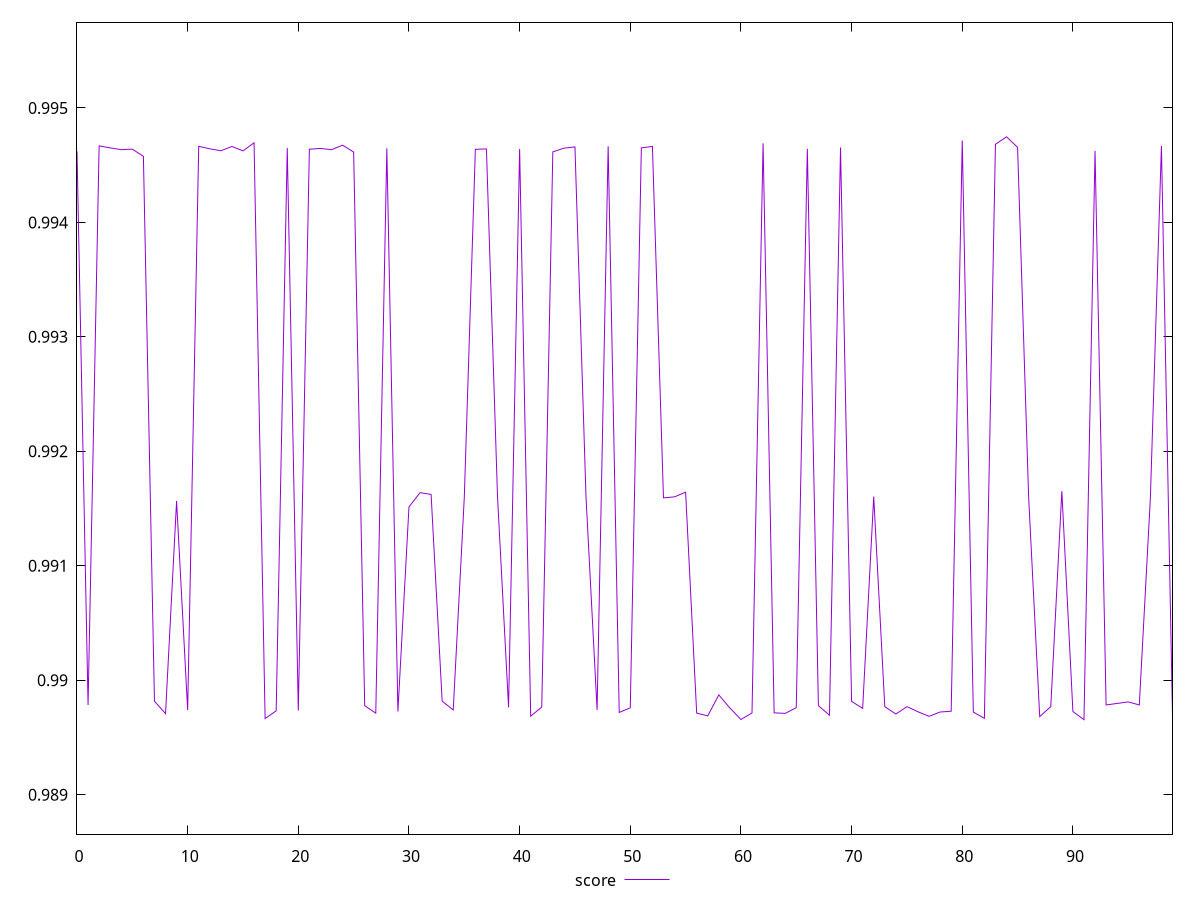 reset

$score <<EOF
0 0.9946205008330409
1 0.9897842322854017
2 0.9946682418127695
3 0.9946505865659243
4 0.9946351249168899
5 0.9946397334429117
6 0.9945771465324306
7 0.989817574468942
8 0.9897086720222289
9 0.9915659212742735
10 0.9897394574048042
11 0.9946642199017626
12 0.9946427580492733
13 0.9946255999817672
14 0.9946631304975406
15 0.9946246386202395
16 0.9946949905538789
17 0.9896655202002882
18 0.9897328368821383
19 0.9946496851099405
20 0.9897357599769347
21 0.9946390692982414
22 0.9946458714473531
23 0.994634732533543
24 0.9946744872814375
25 0.9946142395843371
26 0.9897777811831543
27 0.9897127305548308
28 0.9946477101858433
29 0.9897273349634532
30 0.9915141838168666
31 0.991638945997895
32 0.991623370061133
33 0.9898178906824222
34 0.9897406547963491
35 0.9915979265154742
36 0.9946384084316626
37 0.9946418155994898
38 0.9916088802934448
39 0.9897627321266305
40 0.9946419440466363
41 0.9896862783232727
42 0.9897660155499387
43 0.9946158217142214
44 0.994648133547489
45 0.9946589210521477
46 0.9915979794787901
47 0.9897404865846058
48 0.9946649832200365
49 0.9897194489707236
50 0.9897592495478018
51 0.9946508548152542
52 0.9946632901760516
53 0.9915936103641597
54 0.9916022802338605
55 0.9916429038831722
56 0.9897131153807153
57 0.9896888305076683
58 0.9898722945008713
59 0.9897578234761657
60 0.9896575346163213
61 0.9897142671445129
62 0.9946909402309749
63 0.9897154480072672
64 0.9897105819806659
65 0.9897606569634368
66 0.9946423593993703
67 0.9897787403102611
68 0.98969430558637
69 0.9946540697142827
70 0.9898162423445476
71 0.9897540684630789
72 0.9916047821522582
73 0.9897691184578243
74 0.9897048380879128
75 0.989769573196253
76 0.9897248716233553
77 0.9896850685406549
78 0.9897226704442501
79 0.9897295619568296
80 0.9947151325177207
81 0.9897221466213583
82 0.9896677418713477
83 0.9946818573620602
84 0.9947478220338701
85 0.9946552204067587
86 0.9916000034218491
87 0.9896825609184989
88 0.9897697106725418
89 0.9916527641525535
90 0.9897269491822304
91 0.9896559295246983
92 0.9946246904533502
93 0.9897843326486935
94 0.9897977236642628
95 0.9898110681762239
96 0.9897844554607347
97 0.991590253555185
98 0.9946669402117342
99 0.9896920559992337
EOF

set key outside below
set xrange [0:99]
set yrange [0.9886559295246983:0.9957478220338701]
set trange [0.9886559295246983:0.9957478220338701]
set terminal svg size 640, 490 enhanced background rgb 'white'
set output "report_00007_2020-12-11T15:55:29.892Z/first-cpu-idle/samples/pages+cached+nointeractive/score/values.svg"

plot $score title "score" with line

reset
